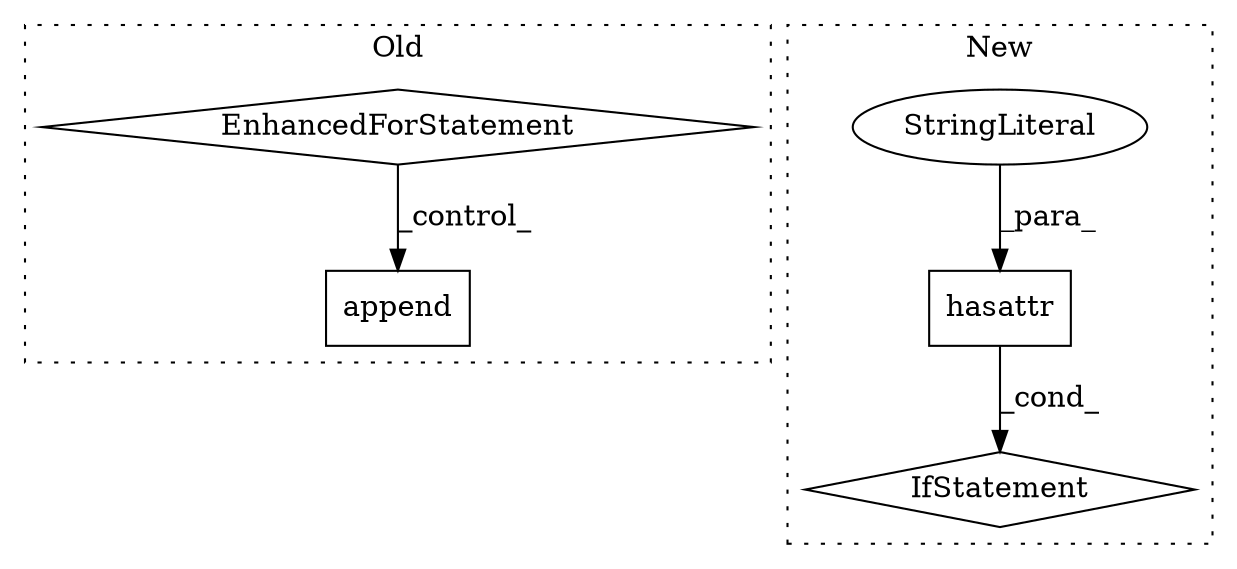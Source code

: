 digraph G {
subgraph cluster0 {
1 [label="append" a="32" s="2306,2340" l="7,1" shape="box"];
5 [label="EnhancedForStatement" a="70" s="2177,2289" l="73,2" shape="diamond"];
label = "Old";
style="dotted";
}
subgraph cluster1 {
2 [label="hasattr" a="32" s="3300,3324" l="8,1" shape="box"];
3 [label="IfStatement" a="25" s="3296,3325" l="4,2" shape="diamond"];
4 [label="StringLiteral" a="45" s="3310" l="14" shape="ellipse"];
label = "New";
style="dotted";
}
2 -> 3 [label="_cond_"];
4 -> 2 [label="_para_"];
5 -> 1 [label="_control_"];
}